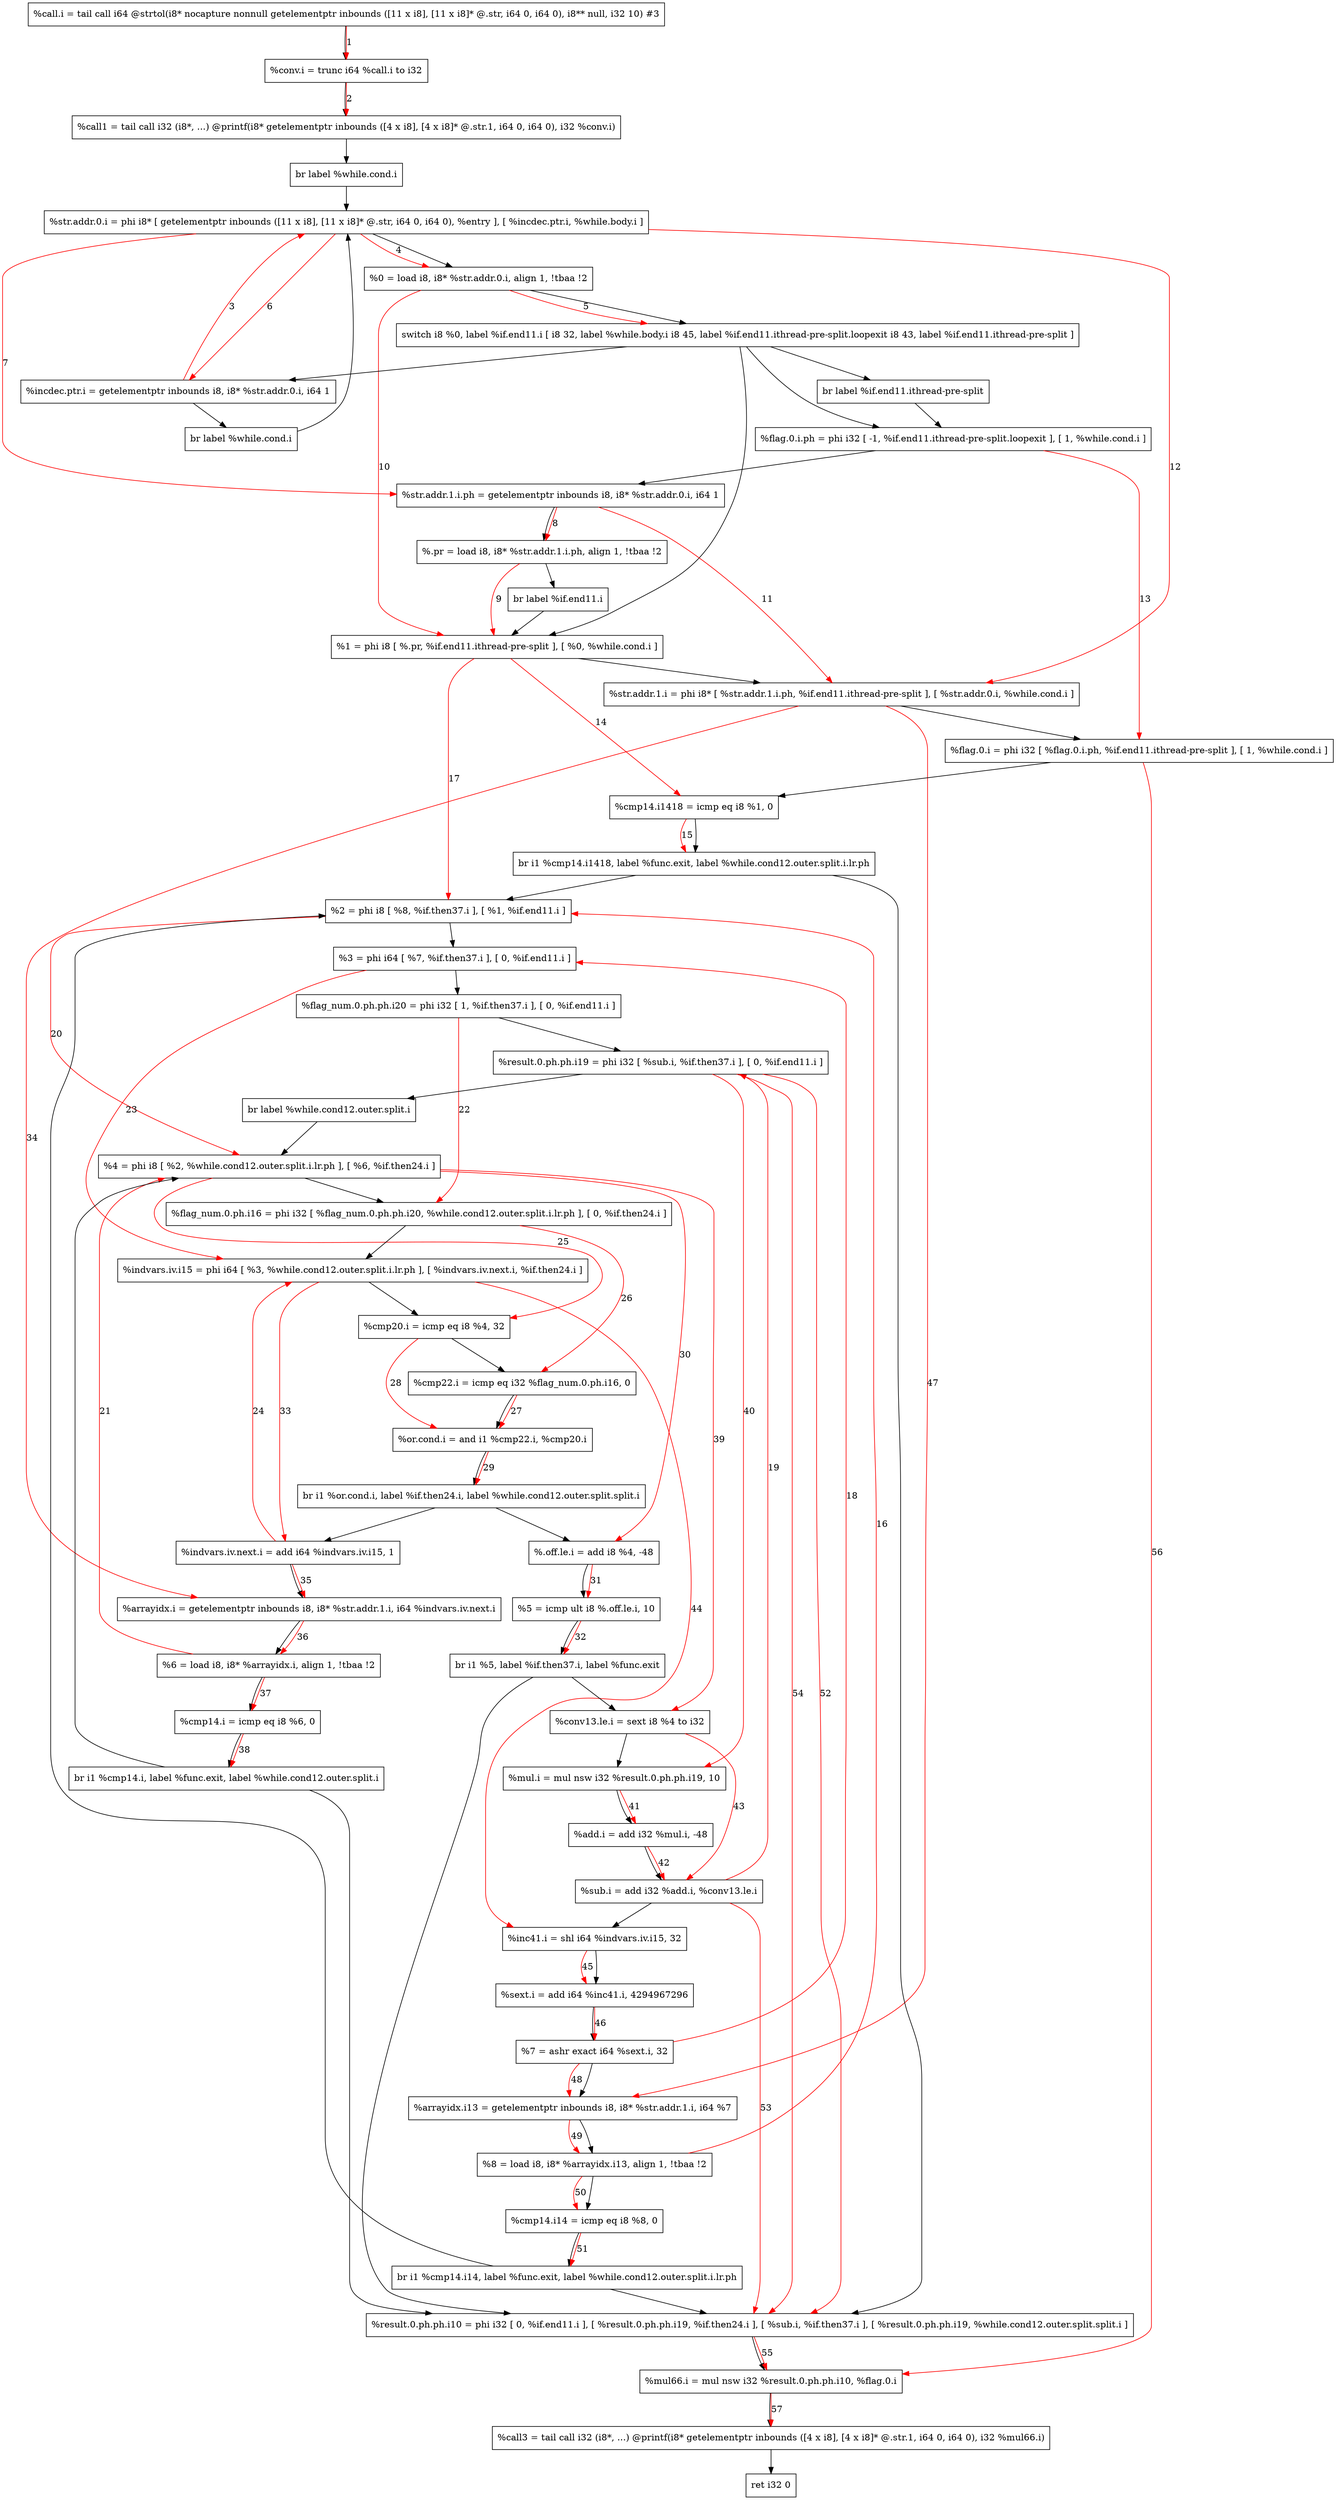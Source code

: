 digraph "CDFG for'main' function" {
	Node0x56077d1e21e0[shape=record, label="  %call.i = tail call i64 @strtol(i8* nocapture nonnull getelementptr inbounds ([11 x i8], [11 x i8]* @.str, i64 0, i64 0), i8** null, i32 10) #3"]
	Node0x56077d1e0e58[shape=record, label="  %conv.i = trunc i64 %call.i to i32"]
	Node0x56077d1e2cb8[shape=record, label="  %call1 = tail call i32 (i8*, ...) @printf(i8* getelementptr inbounds ([4 x i8], [4 x i8]* @.str.1, i64 0, i64 0), i32 %conv.i)"]
	Node0x56077d1e2e78[shape=record, label="  br label %while.cond.i"]
	Node0x56077d1e3028[shape=record, label="  %str.addr.0.i = phi i8* [ getelementptr inbounds ([11 x i8], [11 x i8]* @.str, i64 0, i64 0), %entry ], [ %incdec.ptr.i, %while.body.i ]"]
	Node0x56077d1e3108[shape=record, label="  %0 = load i8, i8* %str.addr.0.i, align 1, !tbaa !2"]
	Node0x56077d1e3428[shape=record, label="  switch i8 %0, label %if.end11.i [
    i8 32, label %while.body.i
    i8 45, label %if.end11.ithread-pre-split.loopexit
    i8 43, label %if.end11.ithread-pre-split
  ]"]
	Node0x56077d1e3570[shape=record, label="  %incdec.ptr.i = getelementptr inbounds i8, i8* %str.addr.0.i, i64 1"]
	Node0x56077d1e2e18[shape=record, label="  br label %while.cond.i"]
	Node0x56077d1e32c8[shape=record, label="  br label %if.end11.ithread-pre-split"]
	Node0x56077d1e35c8[shape=record, label="  %flag.0.i.ph = phi i32 [ -1, %if.end11.ithread-pre-split.loopexit ], [ 1, %while.cond.i ]"]
	Node0x56077d1e3690[shape=record, label="  %str.addr.1.i.ph = getelementptr inbounds i8, i8* %str.addr.0.i, i64 1"]
	Node0x56077d1e33a8[shape=record, label="  %.pr = load i8, i8* %str.addr.1.i.ph, align 1, !tbaa !2"]
	Node0x56077d1e2fd8[shape=record, label="  br label %if.end11.i"]
	Node0x56077d1e38a8[shape=record, label="  %1 = phi i8 [ %.pr, %if.end11.ithread-pre-split ], [ %0, %while.cond.i ]"]
	Node0x56077d1e3968[shape=record, label="  %str.addr.1.i = phi i8* [ %str.addr.1.i.ph, %if.end11.ithread-pre-split ], [ %str.addr.0.i, %while.cond.i ]"]
	Node0x56077d1e3a38[shape=record, label="  %flag.0.i = phi i32 [ %flag.0.i.ph, %if.end11.ithread-pre-split ], [ 1, %while.cond.i ]"]
	Node0x56077d1e3b00[shape=record, label="  %cmp14.i1418 = icmp eq i8 %1, 0"]
	Node0x56077d1e3d58[shape=record, label="  br i1 %cmp14.i1418, label %func.exit, label %while.cond12.outer.split.i.lr.ph"]
	Node0x56077d1e3e68[shape=record, label="  %2 = phi i8 [ %8, %if.then37.i ], [ %1, %if.end11.i ]"]
	Node0x56077d1e3fa8[shape=record, label="  %3 = phi i64 [ %7, %if.then37.i ], [ 0, %if.end11.i ]"]
	Node0x56077d1e4078[shape=record, label="  %flag_num.0.ph.ph.i20 = phi i32 [ 1, %if.then37.i ], [ 0, %if.end11.i ]"]
	Node0x56077d1e41d8[shape=record, label="  %result.0.ph.ph.i19 = phi i32 [ %sub.i, %if.then37.i ], [ 0, %if.end11.i ]"]
	Node0x56077d1e4408[shape=record, label="  br label %while.cond12.outer.split.i"]
	Node0x56077d1e44e8[shape=record, label="  %4 = phi i8 [ %2, %while.cond12.outer.split.i.lr.ph ], [ %6, %if.then24.i ]"]
	Node0x56077d1e4608[shape=record, label="  %flag_num.0.ph.i16 = phi i32 [ %flag_num.0.ph.ph.i20, %while.cond12.outer.split.i.lr.ph ], [ 0, %if.then24.i ]"]
	Node0x56077d1e4a88[shape=record, label="  %indvars.iv.i15 = phi i64 [ %3, %while.cond12.outer.split.i.lr.ph ], [ %indvars.iv.next.i, %if.then24.i ]"]
	Node0x56077d1e4b50[shape=record, label="  %cmp20.i = icmp eq i8 %4, 32"]
	Node0x56077d1e4c40[shape=record, label="  %cmp22.i = icmp eq i32 %flag_num.0.ph.i16, 0"]
	Node0x56077d1e4cd0[shape=record, label="  %or.cond.i = and i1 %cmp22.i, %cmp20.i"]
	Node0x56077d1e4e78[shape=record, label="  br i1 %or.cond.i, label %if.then24.i, label %while.cond12.outer.split.split.i"]
	Node0x56077d1e4ef0[shape=record, label="  %.off.le.i = add i8 %4, -48"]
	Node0x56077d1e4f60[shape=record, label="  %5 = icmp ult i8 %.off.le.i, 10"]
	Node0x56077d1e4fe8[shape=record, label="  br i1 %5, label %if.then37.i, label %func.exit"]
	Node0x56077d1e5060[shape=record, label="  %indvars.iv.next.i = add i64 %indvars.iv.i15, 1"]
	Node0x56077d1e50d0[shape=record, label="  %arrayidx.i = getelementptr inbounds i8, i8* %str.addr.1.i, i64 %indvars.iv.next.i"]
	Node0x56077d1e4a38[shape=record, label="  %6 = load i8, i8* %arrayidx.i, align 1, !tbaa !2"]
	Node0x56077d1e5150[shape=record, label="  %cmp14.i = icmp eq i8 %6, 0"]
	Node0x56077d1e51d8[shape=record, label="  br i1 %cmp14.i, label %func.exit, label %while.cond12.outer.split.i"]
	Node0x56077d1e3c98[shape=record, label="  %conv13.le.i = sext i8 %4 to i32"]
	Node0x56077d1e5250[shape=record, label="  %mul.i = mul nsw i32 %result.0.ph.ph.i19, 10"]
	Node0x56077d1e52e0[shape=record, label="  %add.i = add i32 %mul.i, -48"]
	Node0x56077d1e5370[shape=record, label="  %sub.i = add i32 %add.i, %conv13.le.i"]
	Node0x56077d1e53e0[shape=record, label="  %inc41.i = shl i64 %indvars.iv.i15, 32"]
	Node0x56077d1e5470[shape=record, label="  %sext.i = add i64 %inc41.i, 4294967296"]
	Node0x56077d1e5500[shape=record, label="  %7 = ashr exact i64 %sext.i, 32"]
	Node0x56077d1e5570[shape=record, label="  %arrayidx.i13 = getelementptr inbounds i8, i8* %str.addr.1.i, i64 %7"]
	Node0x56077d1e4188[shape=record, label="  %8 = load i8, i8* %arrayidx.i13, align 1, !tbaa !2"]
	Node0x56077d1e5680[shape=record, label="  %cmp14.i14 = icmp eq i8 %8, 0"]
	Node0x56077d1e5708[shape=record, label="  br i1 %cmp14.i14, label %func.exit, label %while.cond12.outer.split.i.lr.ph"]
	Node0x56077d1e4588[shape=record, label="  %result.0.ph.ph.i10 = phi i32 [ 0, %if.end11.i ], [ %result.0.ph.ph.i19, %if.then24.i ], [ %sub.i, %if.then37.i ], [ %result.0.ph.ph.i19, %while.cond12.outer.split.split.i ]"]
	Node0x56077d1e5810[shape=record, label="  %mul66.i = mul nsw i32 %result.0.ph.ph.i10, %flag.0.i"]
	Node0x56077d1e58d8[shape=record, label="  %call3 = tail call i32 (i8*, ...) @printf(i8* getelementptr inbounds ([4 x i8], [4 x i8]* @.str.1, i64 0, i64 0), i32 %mul66.i)"]
	Node0x56077d1e31e8[shape=record, label="  ret i32 0"]
	Node0x56077d1e21e0 -> Node0x56077d1e0e58
	Node0x56077d1e0e58 -> Node0x56077d1e2cb8
	Node0x56077d1e2cb8 -> Node0x56077d1e2e78
	Node0x56077d1e2e78 -> Node0x56077d1e3028
	Node0x56077d1e3028 -> Node0x56077d1e3108
	Node0x56077d1e3108 -> Node0x56077d1e3428
	Node0x56077d1e3428 -> Node0x56077d1e38a8
	Node0x56077d1e3428 -> Node0x56077d1e3570
	Node0x56077d1e3428 -> Node0x56077d1e32c8
	Node0x56077d1e3428 -> Node0x56077d1e35c8
	Node0x56077d1e3570 -> Node0x56077d1e2e18
	Node0x56077d1e2e18 -> Node0x56077d1e3028
	Node0x56077d1e32c8 -> Node0x56077d1e35c8
	Node0x56077d1e35c8 -> Node0x56077d1e3690
	Node0x56077d1e3690 -> Node0x56077d1e33a8
	Node0x56077d1e33a8 -> Node0x56077d1e2fd8
	Node0x56077d1e2fd8 -> Node0x56077d1e38a8
	Node0x56077d1e38a8 -> Node0x56077d1e3968
	Node0x56077d1e3968 -> Node0x56077d1e3a38
	Node0x56077d1e3a38 -> Node0x56077d1e3b00
	Node0x56077d1e3b00 -> Node0x56077d1e3d58
	Node0x56077d1e3d58 -> Node0x56077d1e4588
	Node0x56077d1e3d58 -> Node0x56077d1e3e68
	Node0x56077d1e3e68 -> Node0x56077d1e3fa8
	Node0x56077d1e3fa8 -> Node0x56077d1e4078
	Node0x56077d1e4078 -> Node0x56077d1e41d8
	Node0x56077d1e41d8 -> Node0x56077d1e4408
	Node0x56077d1e4408 -> Node0x56077d1e44e8
	Node0x56077d1e44e8 -> Node0x56077d1e4608
	Node0x56077d1e4608 -> Node0x56077d1e4a88
	Node0x56077d1e4a88 -> Node0x56077d1e4b50
	Node0x56077d1e4b50 -> Node0x56077d1e4c40
	Node0x56077d1e4c40 -> Node0x56077d1e4cd0
	Node0x56077d1e4cd0 -> Node0x56077d1e4e78
	Node0x56077d1e4e78 -> Node0x56077d1e5060
	Node0x56077d1e4e78 -> Node0x56077d1e4ef0
	Node0x56077d1e4ef0 -> Node0x56077d1e4f60
	Node0x56077d1e4f60 -> Node0x56077d1e4fe8
	Node0x56077d1e4fe8 -> Node0x56077d1e3c98
	Node0x56077d1e4fe8 -> Node0x56077d1e4588
	Node0x56077d1e5060 -> Node0x56077d1e50d0
	Node0x56077d1e50d0 -> Node0x56077d1e4a38
	Node0x56077d1e4a38 -> Node0x56077d1e5150
	Node0x56077d1e5150 -> Node0x56077d1e51d8
	Node0x56077d1e51d8 -> Node0x56077d1e4588
	Node0x56077d1e51d8 -> Node0x56077d1e44e8
	Node0x56077d1e3c98 -> Node0x56077d1e5250
	Node0x56077d1e5250 -> Node0x56077d1e52e0
	Node0x56077d1e52e0 -> Node0x56077d1e5370
	Node0x56077d1e5370 -> Node0x56077d1e53e0
	Node0x56077d1e53e0 -> Node0x56077d1e5470
	Node0x56077d1e5470 -> Node0x56077d1e5500
	Node0x56077d1e5500 -> Node0x56077d1e5570
	Node0x56077d1e5570 -> Node0x56077d1e4188
	Node0x56077d1e4188 -> Node0x56077d1e5680
	Node0x56077d1e5680 -> Node0x56077d1e5708
	Node0x56077d1e5708 -> Node0x56077d1e4588
	Node0x56077d1e5708 -> Node0x56077d1e3e68
	Node0x56077d1e4588 -> Node0x56077d1e5810
	Node0x56077d1e5810 -> Node0x56077d1e58d8
	Node0x56077d1e58d8 -> Node0x56077d1e31e8
edge [color=red]
	Node0x56077d1e21e0 -> Node0x56077d1e0e58[label="1"]
	Node0x56077d1e0e58 -> Node0x56077d1e2cb8[label="2"]
	Node0x56077d1e3570 -> Node0x56077d1e3028[label="3"]
	Node0x56077d1e3028 -> Node0x56077d1e3108[label="4"]
	Node0x56077d1e3108 -> Node0x56077d1e3428[label="5"]
	Node0x56077d1e3028 -> Node0x56077d1e3570[label="6"]
	Node0x56077d1e3028 -> Node0x56077d1e3690[label="7"]
	Node0x56077d1e3690 -> Node0x56077d1e33a8[label="8"]
	Node0x56077d1e33a8 -> Node0x56077d1e38a8[label="9"]
	Node0x56077d1e3108 -> Node0x56077d1e38a8[label="10"]
	Node0x56077d1e3690 -> Node0x56077d1e3968[label="11"]
	Node0x56077d1e3028 -> Node0x56077d1e3968[label="12"]
	Node0x56077d1e35c8 -> Node0x56077d1e3a38[label="13"]
	Node0x56077d1e38a8 -> Node0x56077d1e3b00[label="14"]
	Node0x56077d1e3b00 -> Node0x56077d1e3d58[label="15"]
	Node0x56077d1e4188 -> Node0x56077d1e3e68[label="16"]
	Node0x56077d1e38a8 -> Node0x56077d1e3e68[label="17"]
	Node0x56077d1e5500 -> Node0x56077d1e3fa8[label="18"]
	Node0x56077d1e5370 -> Node0x56077d1e41d8[label="19"]
	Node0x56077d1e3e68 -> Node0x56077d1e44e8[label="20"]
	Node0x56077d1e4a38 -> Node0x56077d1e44e8[label="21"]
	Node0x56077d1e4078 -> Node0x56077d1e4608[label="22"]
	Node0x56077d1e3fa8 -> Node0x56077d1e4a88[label="23"]
	Node0x56077d1e5060 -> Node0x56077d1e4a88[label="24"]
	Node0x56077d1e44e8 -> Node0x56077d1e4b50[label="25"]
	Node0x56077d1e4608 -> Node0x56077d1e4c40[label="26"]
	Node0x56077d1e4c40 -> Node0x56077d1e4cd0[label="27"]
	Node0x56077d1e4b50 -> Node0x56077d1e4cd0[label="28"]
	Node0x56077d1e4cd0 -> Node0x56077d1e4e78[label="29"]
	Node0x56077d1e44e8 -> Node0x56077d1e4ef0[label="30"]
	Node0x56077d1e4ef0 -> Node0x56077d1e4f60[label="31"]
	Node0x56077d1e4f60 -> Node0x56077d1e4fe8[label="32"]
	Node0x56077d1e4a88 -> Node0x56077d1e5060[label="33"]
	Node0x56077d1e3968 -> Node0x56077d1e50d0[label="34"]
	Node0x56077d1e5060 -> Node0x56077d1e50d0[label="35"]
	Node0x56077d1e50d0 -> Node0x56077d1e4a38[label="36"]
	Node0x56077d1e4a38 -> Node0x56077d1e5150[label="37"]
	Node0x56077d1e5150 -> Node0x56077d1e51d8[label="38"]
	Node0x56077d1e44e8 -> Node0x56077d1e3c98[label="39"]
	Node0x56077d1e41d8 -> Node0x56077d1e5250[label="40"]
	Node0x56077d1e5250 -> Node0x56077d1e52e0[label="41"]
	Node0x56077d1e52e0 -> Node0x56077d1e5370[label="42"]
	Node0x56077d1e3c98 -> Node0x56077d1e5370[label="43"]
	Node0x56077d1e4a88 -> Node0x56077d1e53e0[label="44"]
	Node0x56077d1e53e0 -> Node0x56077d1e5470[label="45"]
	Node0x56077d1e5470 -> Node0x56077d1e5500[label="46"]
	Node0x56077d1e3968 -> Node0x56077d1e5570[label="47"]
	Node0x56077d1e5500 -> Node0x56077d1e5570[label="48"]
	Node0x56077d1e5570 -> Node0x56077d1e4188[label="49"]
	Node0x56077d1e4188 -> Node0x56077d1e5680[label="50"]
	Node0x56077d1e5680 -> Node0x56077d1e5708[label="51"]
	Node0x56077d1e41d8 -> Node0x56077d1e4588[label="52"]
	Node0x56077d1e5370 -> Node0x56077d1e4588[label="53"]
	Node0x56077d1e41d8 -> Node0x56077d1e4588[label="54"]
	Node0x56077d1e4588 -> Node0x56077d1e5810[label="55"]
	Node0x56077d1e3a38 -> Node0x56077d1e5810[label="56"]
	Node0x56077d1e5810 -> Node0x56077d1e58d8[label="57"]
}
